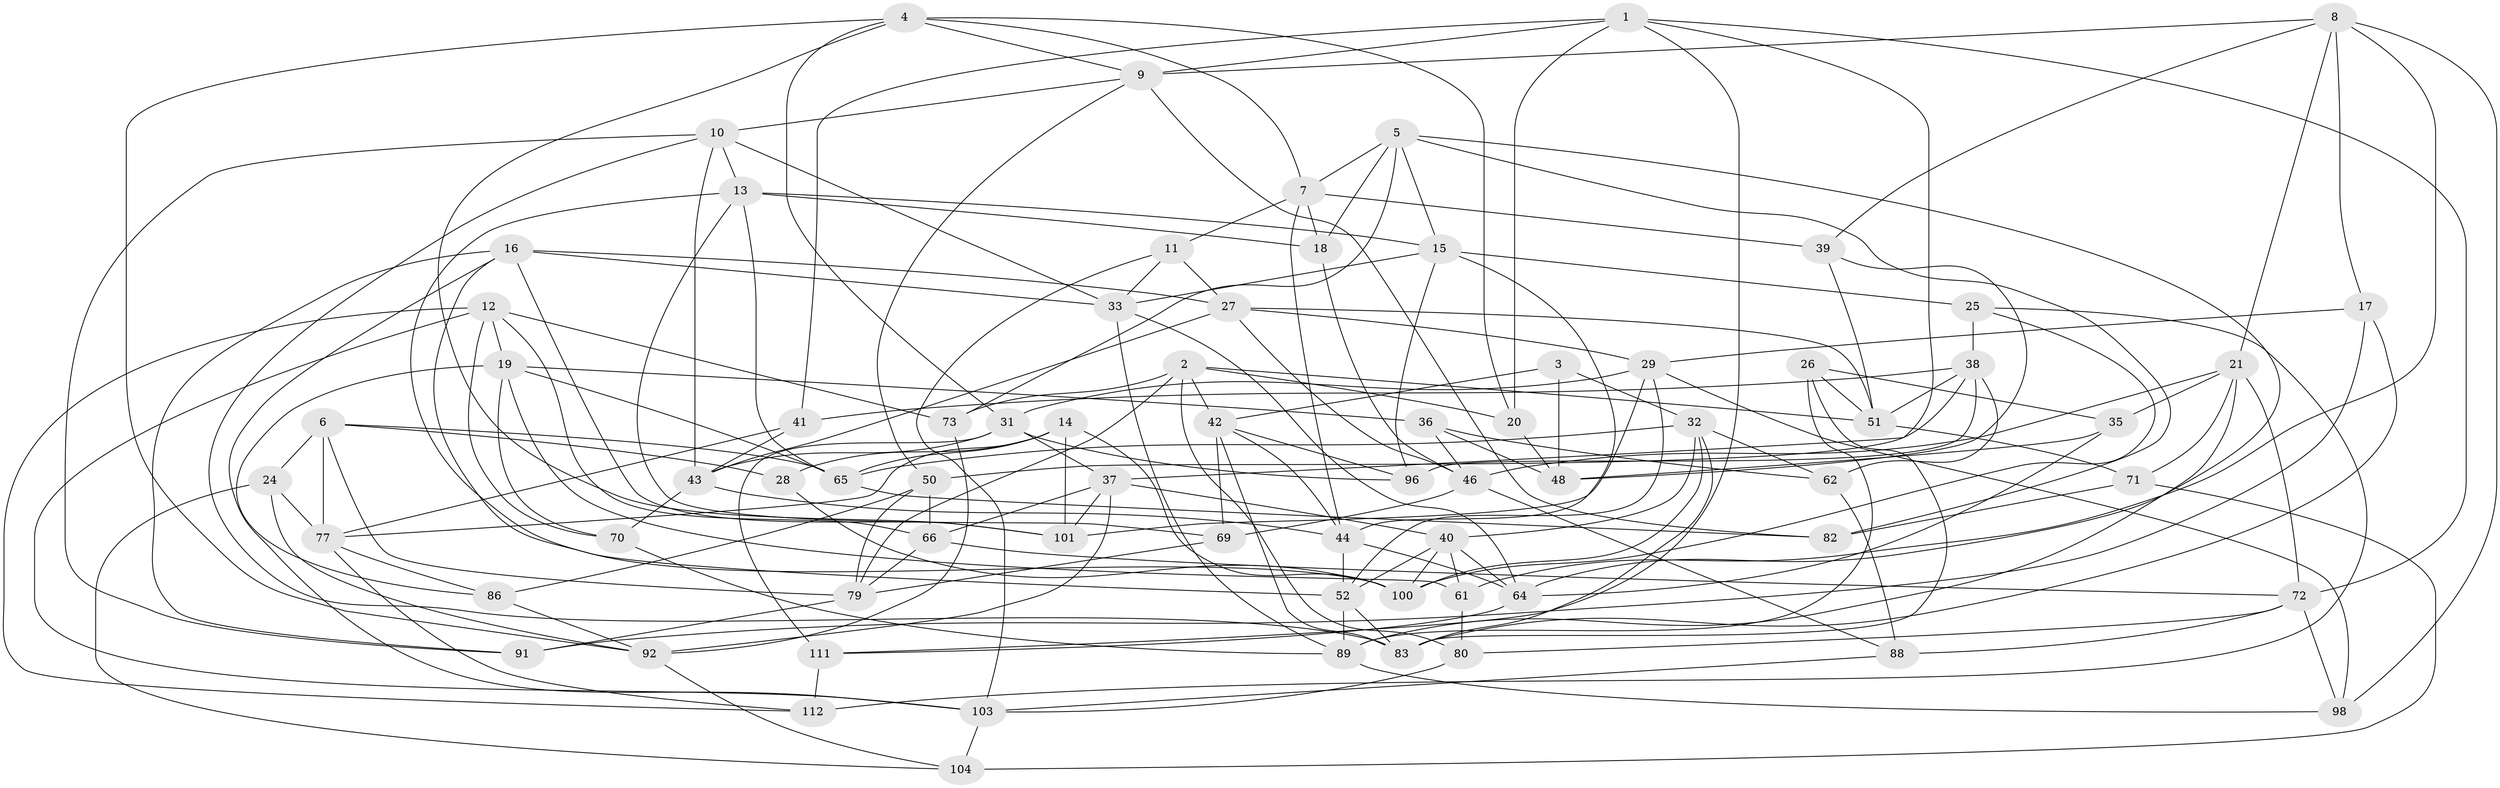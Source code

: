 // original degree distribution, {4: 1.0}
// Generated by graph-tools (version 1.1) at 2025/11/02/27/25 16:11:43]
// undirected, 73 vertices, 186 edges
graph export_dot {
graph [start="1"]
  node [color=gray90,style=filled];
  1 [super="+106"];
  2 [super="+84"];
  3;
  4 [super="+113"];
  5 [super="+45"];
  6 [super="+53"];
  7 [super="+67"];
  8 [super="+117"];
  9 [super="+47"];
  10 [super="+22"];
  11;
  12 [super="+34"];
  13 [super="+23"];
  14 [super="+95"];
  15 [super="+54"];
  16 [super="+30"];
  17;
  18;
  19 [super="+57"];
  20;
  21 [super="+107"];
  24;
  25;
  26;
  27 [super="+63"];
  28;
  29 [super="+49"];
  31 [super="+78"];
  32 [super="+97"];
  33 [super="+56"];
  35;
  36;
  37 [super="+58"];
  38 [super="+105"];
  39;
  40 [super="+109"];
  41;
  42 [super="+55"];
  43 [super="+85"];
  44 [super="+59"];
  46 [super="+60"];
  48 [super="+114"];
  50 [super="+74"];
  51 [super="+76"];
  52 [super="+87"];
  61;
  62;
  64 [super="+93"];
  65 [super="+68"];
  66 [super="+90"];
  69;
  70;
  71;
  72 [super="+75"];
  73;
  77 [super="+81"];
  79 [super="+116"];
  80;
  82;
  83 [super="+94"];
  86;
  88;
  89 [super="+99"];
  91;
  92 [super="+110"];
  96;
  98;
  100 [super="+102"];
  101 [super="+108"];
  103 [super="+115"];
  104;
  111;
  112;
  1 -- 72;
  1 -- 20;
  1 -- 9;
  1 -- 41;
  1 -- 37;
  1 -- 111;
  2 -- 80;
  2 -- 42;
  2 -- 20;
  2 -- 73;
  2 -- 51;
  2 -- 79;
  3 -- 48 [weight=2];
  3 -- 32;
  3 -- 42;
  4 -- 101;
  4 -- 9;
  4 -- 20;
  4 -- 7;
  4 -- 31;
  4 -- 92;
  5 -- 64;
  5 -- 15;
  5 -- 73;
  5 -- 18;
  5 -- 82;
  5 -- 7;
  6 -- 79;
  6 -- 28 [weight=2];
  6 -- 24;
  6 -- 65;
  6 -- 77;
  7 -- 18;
  7 -- 11;
  7 -- 39;
  7 -- 44;
  8 -- 17;
  8 -- 9;
  8 -- 21;
  8 -- 98;
  8 -- 61;
  8 -- 39;
  9 -- 82;
  9 -- 10;
  9 -- 50;
  10 -- 43;
  10 -- 91;
  10 -- 33;
  10 -- 83;
  10 -- 13;
  11 -- 33;
  11 -- 27;
  11 -- 103;
  12 -- 112;
  12 -- 73;
  12 -- 66;
  12 -- 19;
  12 -- 70;
  12 -- 103;
  13 -- 18;
  13 -- 15;
  13 -- 65;
  13 -- 69;
  13 -- 100;
  14 -- 100;
  14 -- 28;
  14 -- 101 [weight=2];
  14 -- 77;
  14 -- 65;
  15 -- 25;
  15 -- 96;
  15 -- 33;
  15 -- 44;
  16 -- 91;
  16 -- 33;
  16 -- 52;
  16 -- 27;
  16 -- 101;
  16 -- 103;
  17 -- 29;
  17 -- 83;
  17 -- 91;
  18 -- 46;
  19 -- 61;
  19 -- 65;
  19 -- 70;
  19 -- 36;
  19 -- 86;
  20 -- 48;
  21 -- 35;
  21 -- 71;
  21 -- 46;
  21 -- 72;
  21 -- 89;
  24 -- 104;
  24 -- 77;
  24 -- 92;
  25 -- 38;
  25 -- 112;
  25 -- 100;
  26 -- 35;
  26 -- 51;
  26 -- 83;
  26 -- 89;
  27 -- 46;
  27 -- 51;
  27 -- 43;
  27 -- 29;
  28 -- 100;
  29 -- 98;
  29 -- 101;
  29 -- 52;
  29 -- 31;
  31 -- 96;
  31 -- 111;
  31 -- 37;
  31 -- 43;
  32 -- 62;
  32 -- 65;
  32 -- 40;
  32 -- 100;
  32 -- 83;
  33 -- 64;
  33 -- 89;
  35 -- 48;
  35 -- 64;
  36 -- 48;
  36 -- 46;
  36 -- 62;
  37 -- 92;
  37 -- 40;
  37 -- 66;
  37 -- 101;
  38 -- 96;
  38 -- 62;
  38 -- 41;
  38 -- 50;
  38 -- 51;
  39 -- 51;
  39 -- 48;
  40 -- 61;
  40 -- 52;
  40 -- 64;
  40 -- 100;
  41 -- 77;
  41 -- 43;
  42 -- 44;
  42 -- 96;
  42 -- 83;
  42 -- 69;
  43 -- 70;
  43 -- 44;
  44 -- 52;
  44 -- 64;
  46 -- 88;
  46 -- 69;
  50 -- 86;
  50 -- 66 [weight=2];
  50 -- 79;
  51 -- 71;
  52 -- 83;
  52 -- 89;
  61 -- 80;
  62 -- 88;
  64 -- 111;
  65 -- 82;
  66 -- 72;
  66 -- 79;
  69 -- 79;
  70 -- 89;
  71 -- 104;
  71 -- 82;
  72 -- 88;
  72 -- 80;
  72 -- 98;
  73 -- 92;
  77 -- 86;
  77 -- 112;
  79 -- 91;
  80 -- 103;
  86 -- 92;
  88 -- 103;
  89 -- 98;
  92 -- 104;
  103 -- 104;
  111 -- 112;
}
